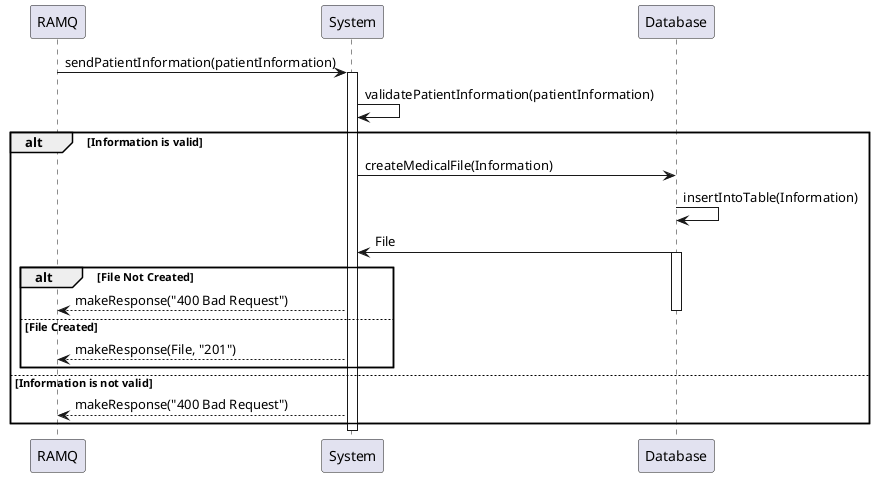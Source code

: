 @startuml 

participant "RAMQ" as RAMQ
participant "System" as System
participant "Database" as Database

RAMQ -> System: sendPatientInformation(patientInformation)
activate System
System -> System: validatePatientInformation(patientInformation)
alt Information is valid
    System -> Database: createMedicalFile(Information)
    Database -> Database: insertIntoTable(Information)
    Database -> System: File
    activate Database
    alt File Not Created
        System --> RAMQ: makeResponse("400 Bad Request")
    deactivate Database
    else File Created
        System --> RAMQ: makeResponse(File, "201")
    end
else Information is not valid
    System --> RAMQ: makeResponse("400 Bad Request")
end
deactivate System

@enduml
